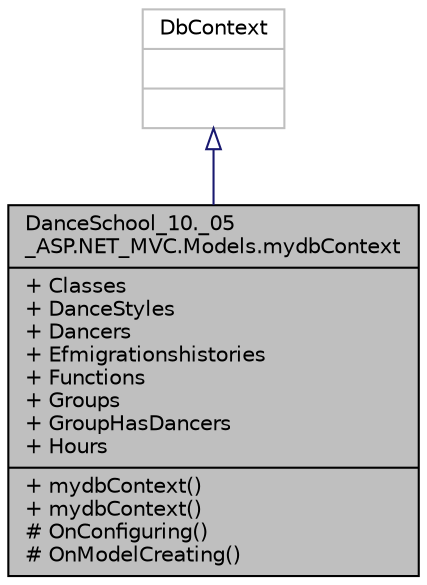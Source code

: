 digraph "DanceSchool_10._05_ASP.NET_MVC.Models.mydbContext"
{
 // INTERACTIVE_SVG=YES
 // LATEX_PDF_SIZE
  edge [fontname="Helvetica",fontsize="10",labelfontname="Helvetica",labelfontsize="10"];
  node [fontname="Helvetica",fontsize="10",shape=record];
  Node1 [label="{DanceSchool_10._05\l_ASP.NET_MVC.Models.mydbContext\n|+ Classes\l+ DanceStyles\l+ Dancers\l+ Efmigrationshistories\l+ Functions\l+ Groups\l+ GroupHasDancers\l+ Hours\l|+ mydbContext()\l+ mydbContext()\l# OnConfiguring()\l# OnModelCreating()\l}",height=0.2,width=0.4,color="black", fillcolor="grey75", style="filled", fontcolor="black",tooltip=" "];
  Node2 -> Node1 [dir="back",color="midnightblue",fontsize="10",style="solid",arrowtail="onormal"];
  Node2 [label="{DbContext\n||}",height=0.2,width=0.4,color="grey75", fillcolor="white", style="filled",tooltip=" "];
}
